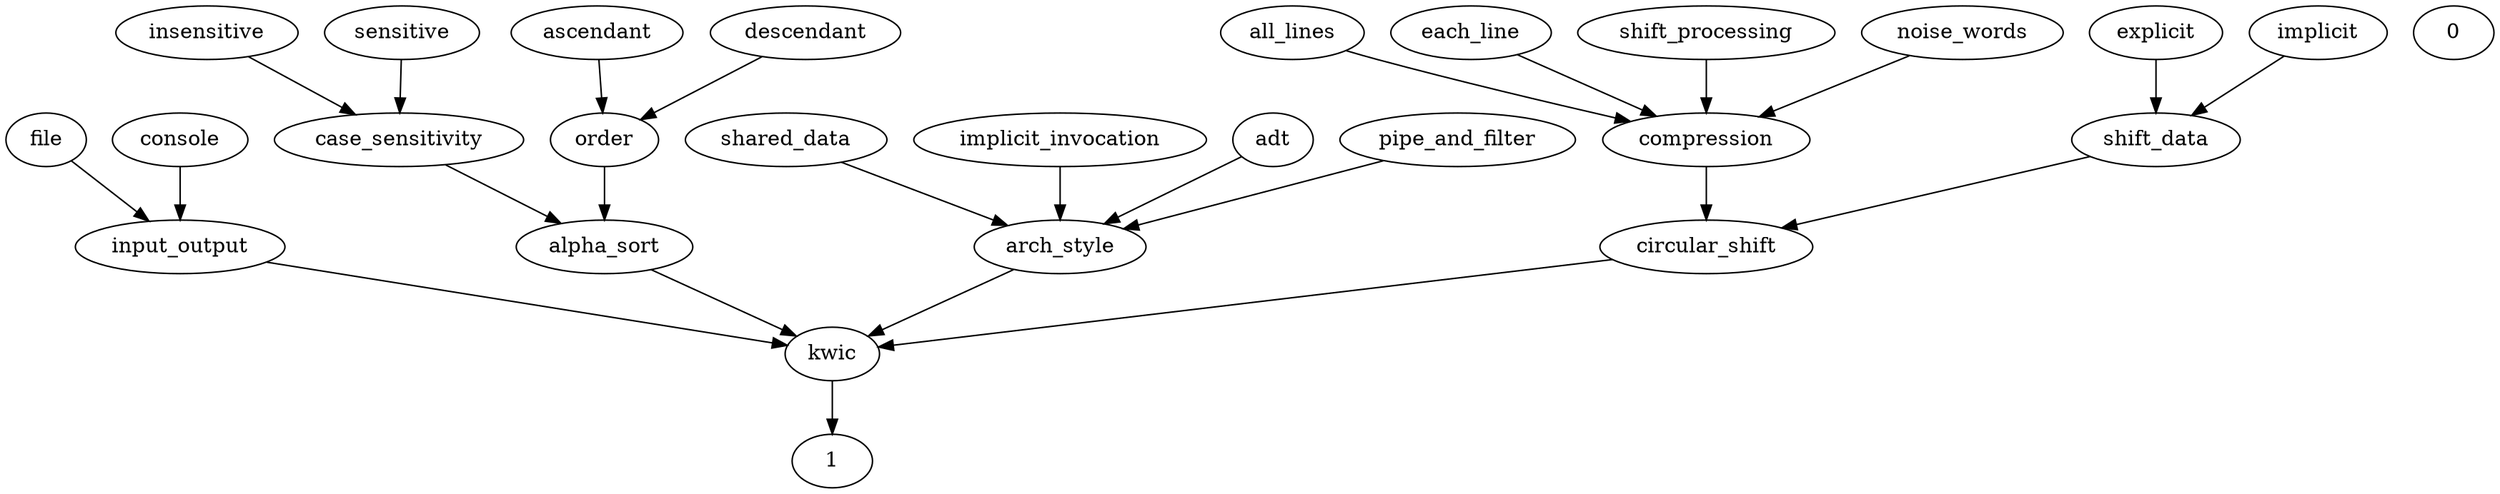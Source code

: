 digraph G {
  shared_data;
  all_lines;
  implicit_invocation;
  input_output;
  adt;
  alpha_sort;
  compression;
  ascendant;
  insensitive;
  file;
  0;
  1;
  shift_data;
  each_line;
  case_sensitivity;
  console;
  explicit;
  pipe_and_filter;
  kwic;
  order;
  sensitive;
  arch_style;
  circular_shift;
  descendant;
  shift_processing;
  noise_words;
  implicit;
  alpha_sort -> kwic;
  sensitive -> case_sensitivity;
  each_line -> compression;
  arch_style -> kwic;
  implicit -> shift_data;
  shift_processing -> compression;
  order -> alpha_sort;
  shift_data -> circular_shift;
  insensitive -> case_sensitivity;
  all_lines -> compression;
  kwic -> 1;
  noise_words -> compression;
  case_sensitivity -> alpha_sort;
  circular_shift -> kwic;
  adt -> arch_style;
  descendant -> order;
  ascendant -> order;
  shared_data -> arch_style;
  pipe_and_filter -> arch_style;
  implicit_invocation -> arch_style;
  compression -> circular_shift;
  explicit -> shift_data;
  file -> input_output;
  input_output -> kwic;
  console -> input_output;
}

